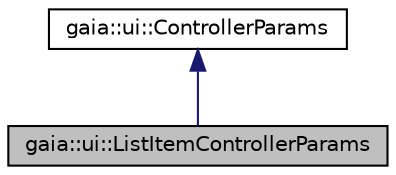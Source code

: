 digraph G
{
  edge [fontname="Helvetica",fontsize="10",labelfontname="Helvetica",labelfontsize="10"];
  node [fontname="Helvetica",fontsize="10",shape=record];
  Node1 [label="gaia::ui::ListItemControllerParams",height=0.2,width=0.4,color="black", fillcolor="grey75", style="filled" fontcolor="black"];
  Node2 -> Node1 [dir=back,color="midnightblue",fontsize="10",style="solid",fontname="Helvetica"];
  Node2 [label="gaia::ui::ControllerParams",height=0.2,width=0.4,color="black", fillcolor="white", style="filled",URL="$de/d2f/classgaia_1_1ui_1_1_controller_params.html",tooltip="ControllerParams are used by widgets to tell their parents how they want to be laid out..."];
}
